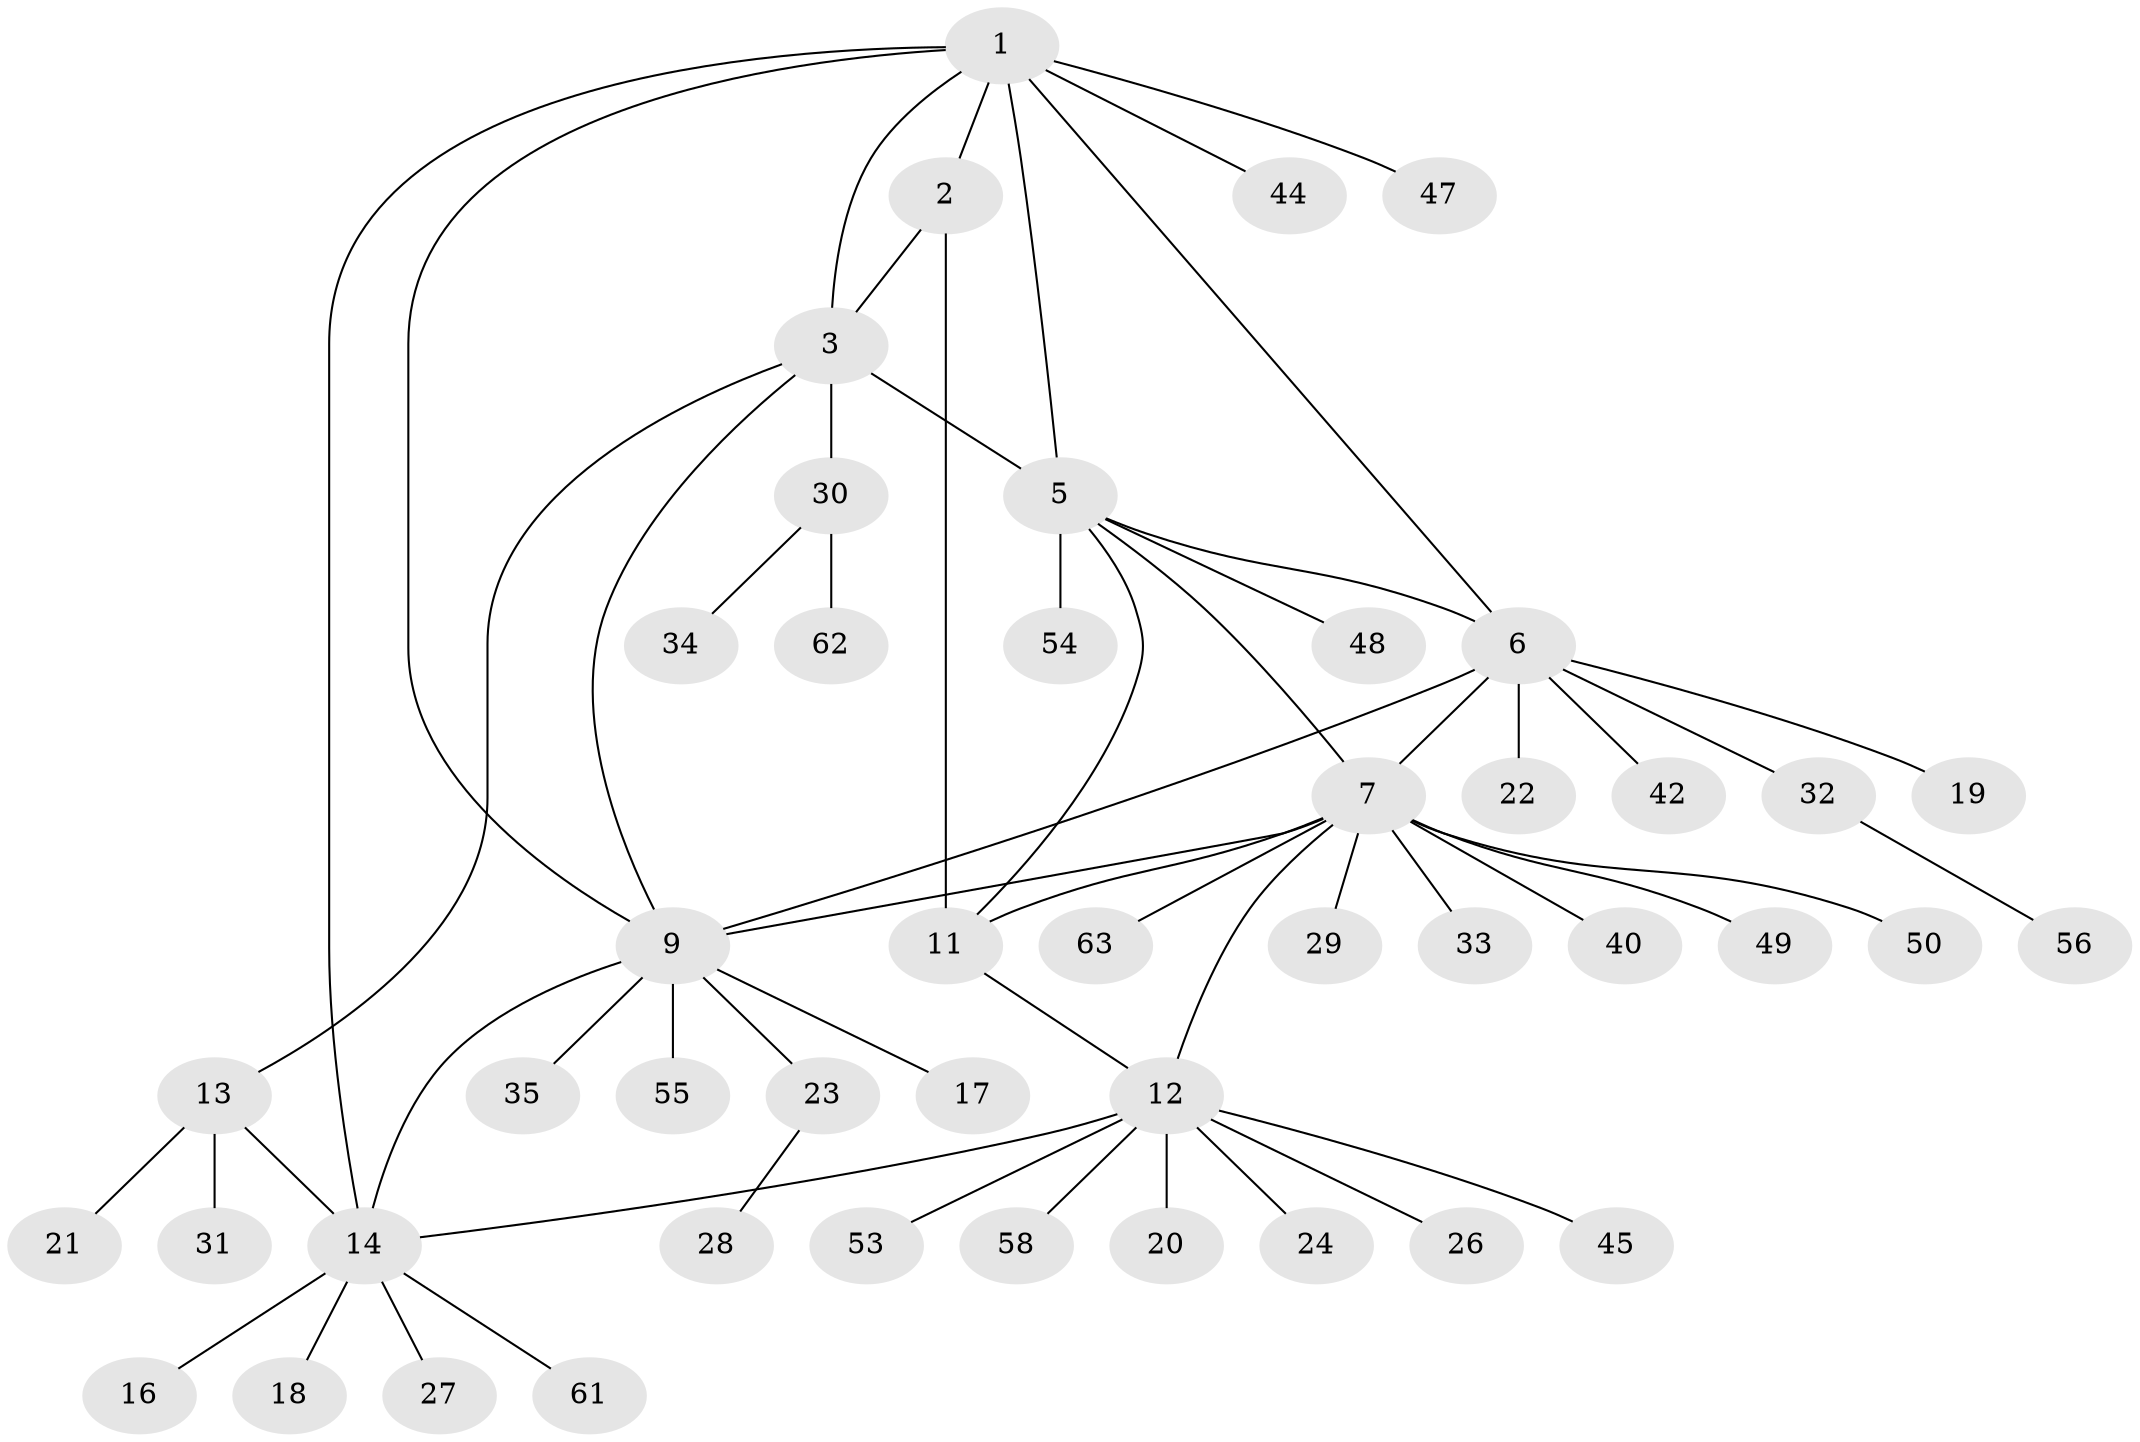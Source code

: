 // Generated by graph-tools (version 1.1) at 2025/24/03/03/25 07:24:10]
// undirected, 46 vertices, 58 edges
graph export_dot {
graph [start="1"]
  node [color=gray90,style=filled];
  1 [super="+4"];
  2;
  3 [super="+59"];
  5 [super="+25"];
  6 [super="+8"];
  7 [super="+10"];
  9 [super="+38"];
  11 [super="+41"];
  12 [super="+51"];
  13 [super="+39"];
  14 [super="+15"];
  16;
  17;
  18;
  19 [super="+37"];
  20;
  21;
  22;
  23;
  24;
  26;
  27 [super="+36"];
  28;
  29;
  30 [super="+46"];
  31 [super="+57"];
  32 [super="+52"];
  33 [super="+43"];
  34;
  35;
  40;
  42;
  44;
  45;
  47;
  48;
  49;
  50;
  53 [super="+60"];
  54;
  55;
  56;
  58;
  61;
  62;
  63;
  1 -- 2;
  1 -- 3;
  1 -- 47;
  1 -- 5;
  1 -- 6;
  1 -- 9;
  1 -- 44;
  1 -- 14;
  2 -- 3;
  2 -- 11;
  3 -- 9;
  3 -- 13;
  3 -- 30;
  3 -- 5;
  5 -- 6;
  5 -- 48;
  5 -- 7;
  5 -- 54;
  5 -- 11;
  6 -- 22;
  6 -- 32;
  6 -- 19;
  6 -- 7;
  6 -- 9;
  6 -- 42;
  7 -- 9;
  7 -- 29;
  7 -- 33;
  7 -- 50;
  7 -- 63;
  7 -- 49;
  7 -- 40;
  7 -- 11;
  7 -- 12;
  9 -- 17;
  9 -- 23;
  9 -- 35;
  9 -- 55;
  9 -- 14;
  11 -- 12;
  12 -- 20;
  12 -- 24;
  12 -- 26;
  12 -- 45;
  12 -- 53;
  12 -- 58;
  12 -- 14;
  13 -- 14 [weight=2];
  13 -- 21;
  13 -- 31;
  14 -- 16;
  14 -- 61;
  14 -- 18;
  14 -- 27;
  23 -- 28;
  30 -- 34;
  30 -- 62;
  32 -- 56;
}

